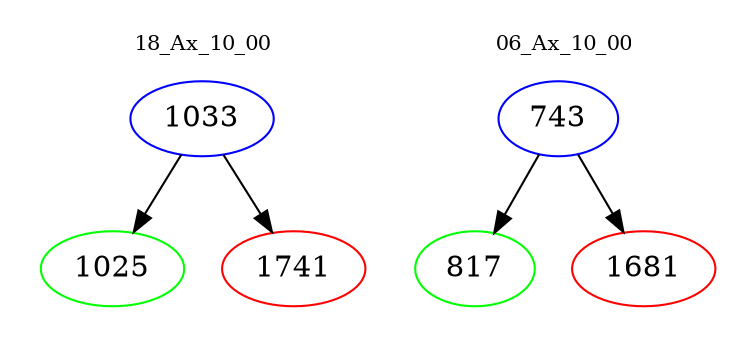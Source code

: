 digraph{
subgraph cluster_0 {
color = white
label = "18_Ax_10_00";
fontsize=10;
T0_1033 [label="1033", color="blue"]
T0_1033 -> T0_1025 [color="black"]
T0_1025 [label="1025", color="green"]
T0_1033 -> T0_1741 [color="black"]
T0_1741 [label="1741", color="red"]
}
subgraph cluster_1 {
color = white
label = "06_Ax_10_00";
fontsize=10;
T1_743 [label="743", color="blue"]
T1_743 -> T1_817 [color="black"]
T1_817 [label="817", color="green"]
T1_743 -> T1_1681 [color="black"]
T1_1681 [label="1681", color="red"]
}
}
